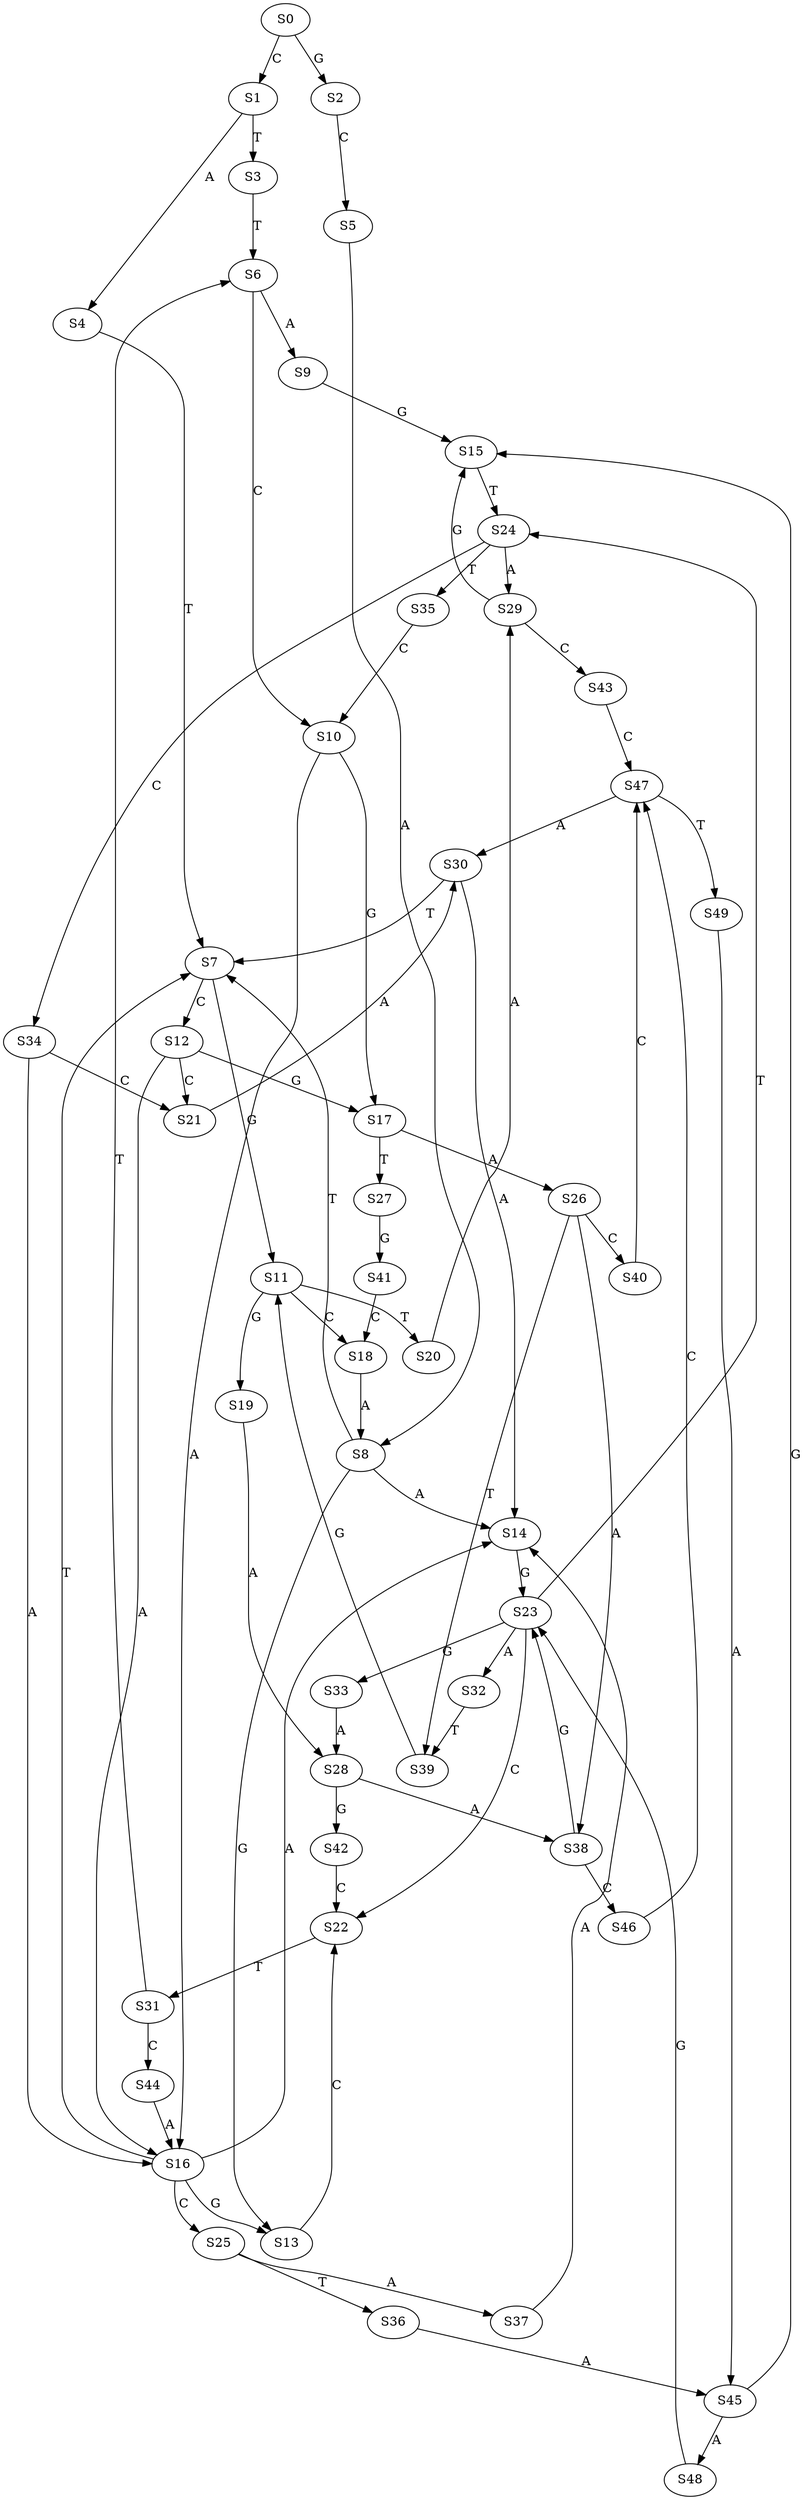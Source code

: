 strict digraph  {
	S0 -> S1 [ label = C ];
	S0 -> S2 [ label = G ];
	S1 -> S3 [ label = T ];
	S1 -> S4 [ label = A ];
	S2 -> S5 [ label = C ];
	S3 -> S6 [ label = T ];
	S4 -> S7 [ label = T ];
	S5 -> S8 [ label = A ];
	S6 -> S9 [ label = A ];
	S6 -> S10 [ label = C ];
	S7 -> S11 [ label = G ];
	S7 -> S12 [ label = C ];
	S8 -> S13 [ label = G ];
	S8 -> S7 [ label = T ];
	S8 -> S14 [ label = A ];
	S9 -> S15 [ label = G ];
	S10 -> S16 [ label = A ];
	S10 -> S17 [ label = G ];
	S11 -> S18 [ label = C ];
	S11 -> S19 [ label = G ];
	S11 -> S20 [ label = T ];
	S12 -> S21 [ label = C ];
	S12 -> S17 [ label = G ];
	S12 -> S16 [ label = A ];
	S13 -> S22 [ label = C ];
	S14 -> S23 [ label = G ];
	S15 -> S24 [ label = T ];
	S16 -> S7 [ label = T ];
	S16 -> S13 [ label = G ];
	S16 -> S14 [ label = A ];
	S16 -> S25 [ label = C ];
	S17 -> S26 [ label = A ];
	S17 -> S27 [ label = T ];
	S18 -> S8 [ label = A ];
	S19 -> S28 [ label = A ];
	S20 -> S29 [ label = A ];
	S21 -> S30 [ label = A ];
	S22 -> S31 [ label = T ];
	S23 -> S24 [ label = T ];
	S23 -> S32 [ label = A ];
	S23 -> S33 [ label = G ];
	S23 -> S22 [ label = C ];
	S24 -> S34 [ label = C ];
	S24 -> S35 [ label = T ];
	S24 -> S29 [ label = A ];
	S25 -> S36 [ label = T ];
	S25 -> S37 [ label = A ];
	S26 -> S38 [ label = A ];
	S26 -> S39 [ label = T ];
	S26 -> S40 [ label = C ];
	S27 -> S41 [ label = G ];
	S28 -> S38 [ label = A ];
	S28 -> S42 [ label = G ];
	S29 -> S15 [ label = G ];
	S29 -> S43 [ label = C ];
	S30 -> S14 [ label = A ];
	S30 -> S7 [ label = T ];
	S31 -> S6 [ label = T ];
	S31 -> S44 [ label = C ];
	S32 -> S39 [ label = T ];
	S33 -> S28 [ label = A ];
	S34 -> S16 [ label = A ];
	S34 -> S21 [ label = C ];
	S35 -> S10 [ label = C ];
	S36 -> S45 [ label = A ];
	S37 -> S14 [ label = A ];
	S38 -> S46 [ label = C ];
	S38 -> S23 [ label = G ];
	S39 -> S11 [ label = G ];
	S40 -> S47 [ label = C ];
	S41 -> S18 [ label = C ];
	S42 -> S22 [ label = C ];
	S43 -> S47 [ label = C ];
	S44 -> S16 [ label = A ];
	S45 -> S15 [ label = G ];
	S45 -> S48 [ label = A ];
	S46 -> S47 [ label = C ];
	S47 -> S30 [ label = A ];
	S47 -> S49 [ label = T ];
	S48 -> S23 [ label = G ];
	S49 -> S45 [ label = A ];
}

